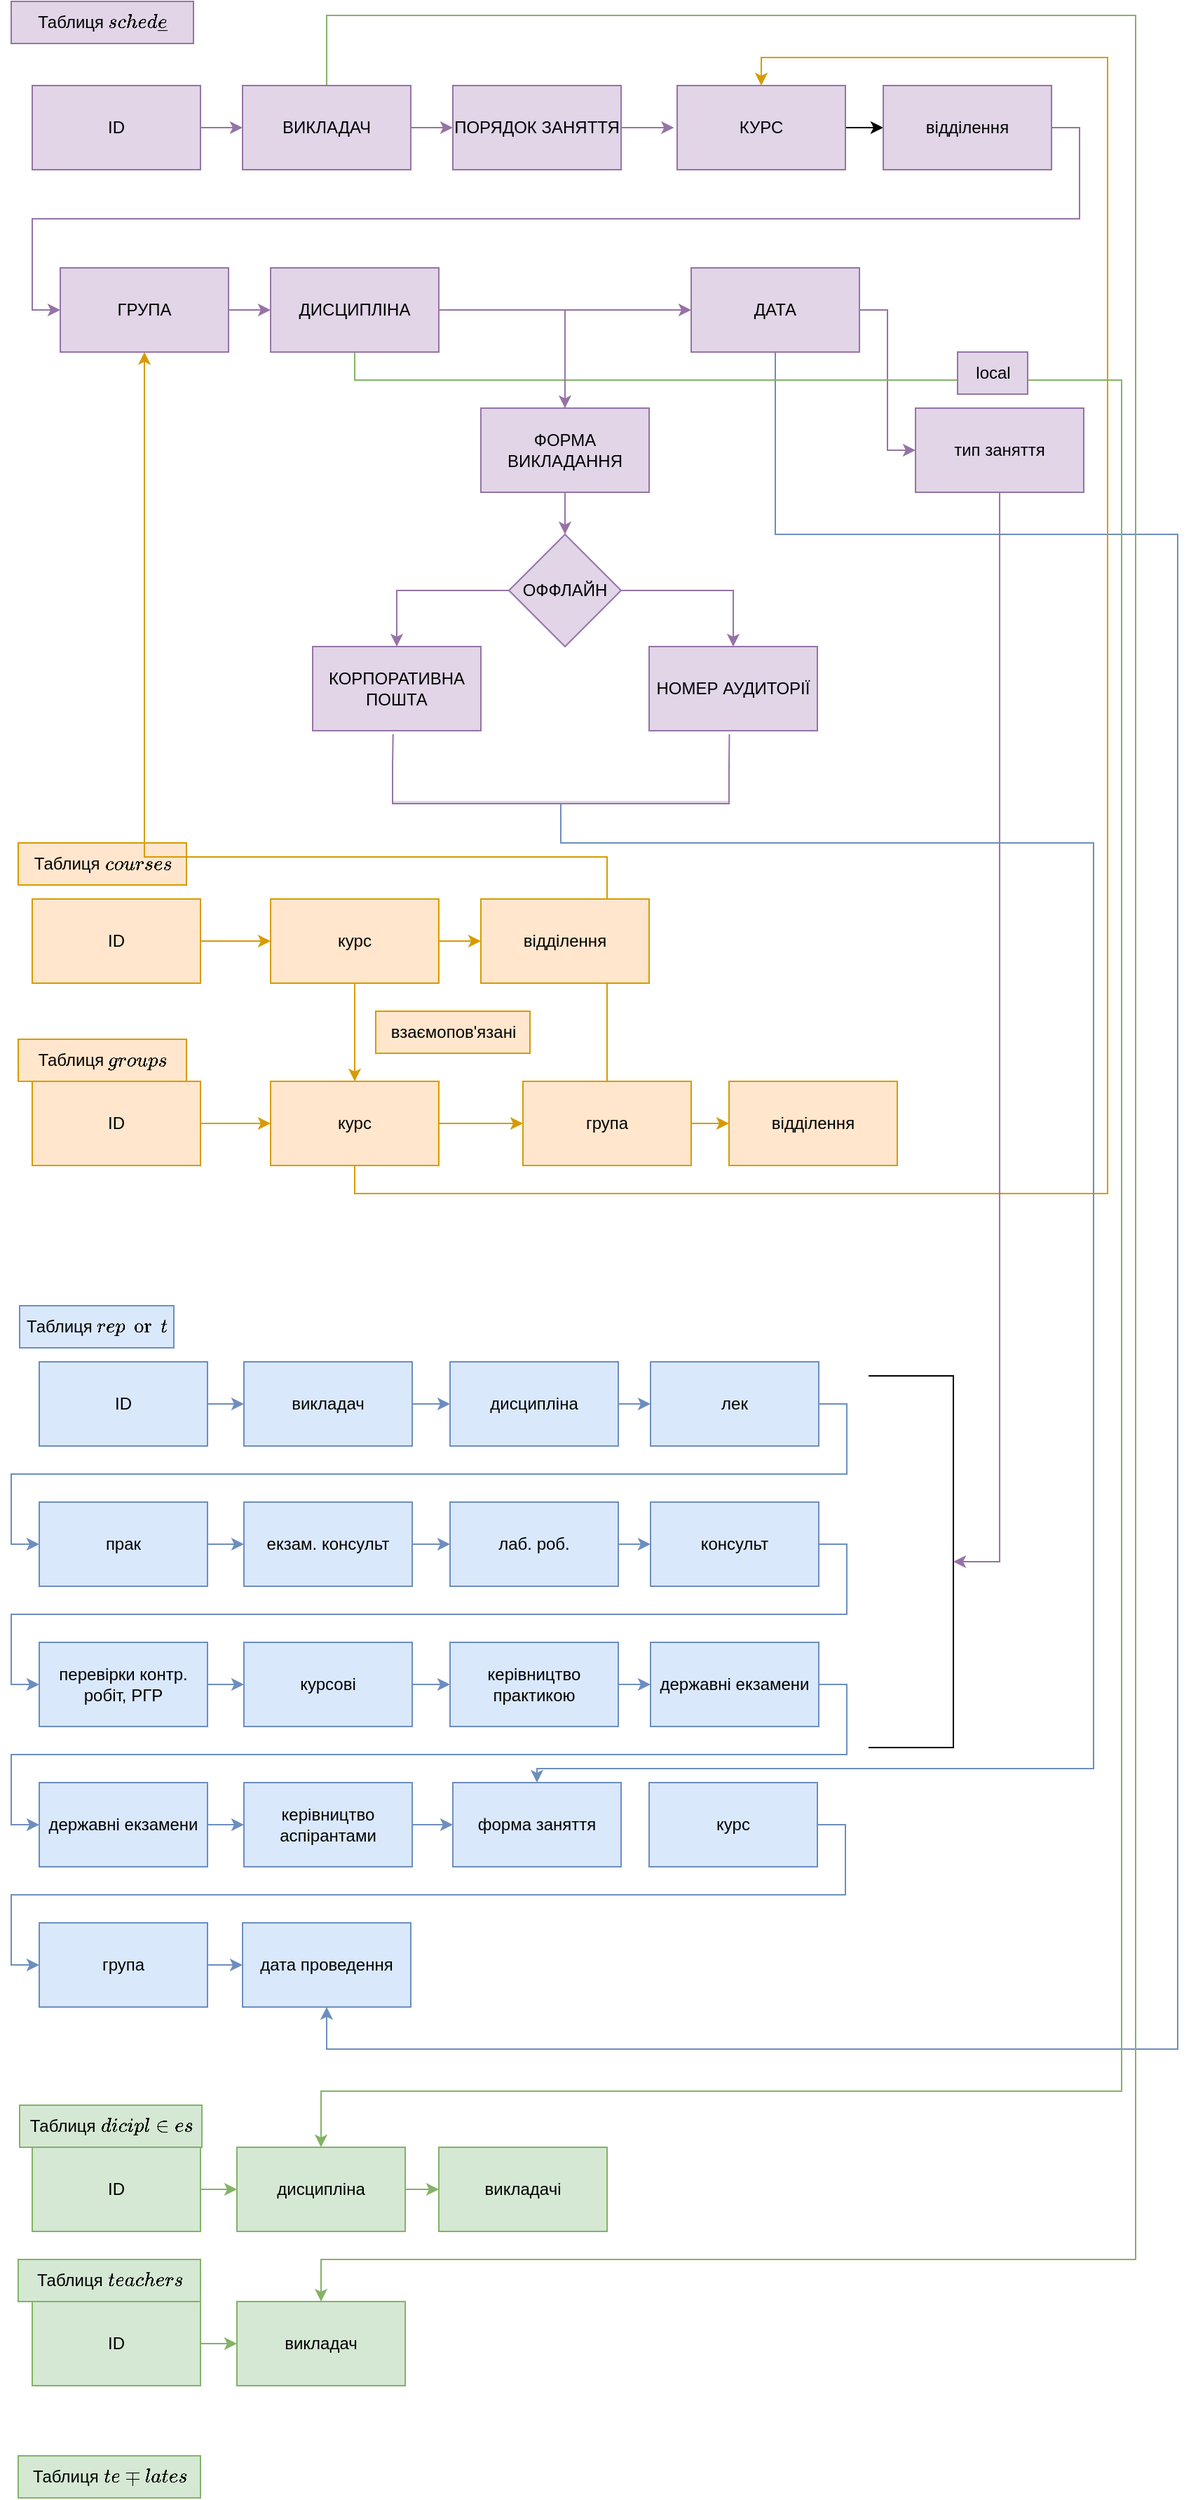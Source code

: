 <mxfile version="22.1.0" type="device">
  <diagram name="структура_розклад" id="3A3B2kRNKc6Ggxap9XpZ">
    <mxGraphModel dx="763" dy="482" grid="1" gridSize="10" guides="1" tooltips="1" connect="1" arrows="1" fold="1" page="1" pageScale="1" pageWidth="827" pageHeight="1169" math="0" shadow="0">
      <root>
        <mxCell id="0" />
        <mxCell id="1" parent="0" />
        <mxCell id="24KJPUMvWRT43rPSccUB-23" style="edgeStyle=orthogonalEdgeStyle;rounded=0;orthogonalLoop=1;jettySize=auto;html=1;exitX=1;exitY=0.5;exitDx=0;exitDy=0;entryX=0;entryY=0.5;entryDx=0;entryDy=0;fillColor=#e1d5e7;strokeColor=#9673a6;" parent="1" source="24KJPUMvWRT43rPSccUB-4" target="24KJPUMvWRT43rPSccUB-17" edge="1">
          <mxGeometry relative="1" as="geometry" />
        </mxCell>
        <mxCell id="24KJPUMvWRT43rPSccUB-4" value="ID" style="rounded=0;whiteSpace=wrap;html=1;fillColor=#e1d5e7;strokeColor=#9673a6;" parent="1" vertex="1">
          <mxGeometry x="33" y="140" width="120" height="60" as="geometry" />
        </mxCell>
        <mxCell id="24KJPUMvWRT43rPSccUB-5" value="ПОРЯДОК ЗАНЯТТЯ" style="rounded=0;whiteSpace=wrap;html=1;fillColor=#e1d5e7;strokeColor=#9673a6;" parent="1" vertex="1">
          <mxGeometry x="333" y="140" width="120" height="60" as="geometry" />
        </mxCell>
        <mxCell id="eIVhnkmzNM02rmEnO2pf-25" style="edgeStyle=orthogonalEdgeStyle;rounded=0;orthogonalLoop=1;jettySize=auto;html=1;exitX=1;exitY=0.5;exitDx=0;exitDy=0;entryX=0;entryY=0.5;entryDx=0;entryDy=0;fillColor=#e1d5e7;strokeColor=#9673a6;" parent="1" source="24KJPUMvWRT43rPSccUB-6" target="eIVhnkmzNM02rmEnO2pf-24" edge="1">
          <mxGeometry relative="1" as="geometry" />
        </mxCell>
        <mxCell id="p9GcxafJrTtJ2Han8rZu-51" style="edgeStyle=orthogonalEdgeStyle;rounded=0;orthogonalLoop=1;jettySize=auto;html=1;exitX=0.5;exitY=1;exitDx=0;exitDy=0;fillColor=#dae8fc;strokeColor=#6c8ebf;" parent="1" source="24KJPUMvWRT43rPSccUB-6" target="p9GcxafJrTtJ2Han8rZu-23" edge="1">
          <mxGeometry relative="1" as="geometry">
            <mxPoint x="280" y="1520" as="targetPoint" />
            <Array as="points">
              <mxPoint x="563" y="460" />
              <mxPoint x="850" y="460" />
              <mxPoint x="850" y="1540" />
              <mxPoint x="243" y="1540" />
            </Array>
          </mxGeometry>
        </mxCell>
        <mxCell id="24KJPUMvWRT43rPSccUB-6" value="ДАТА" style="rounded=0;whiteSpace=wrap;html=1;fillColor=#e1d5e7;strokeColor=#9673a6;" parent="1" vertex="1">
          <mxGeometry x="503" y="270" width="120" height="60" as="geometry" />
        </mxCell>
        <mxCell id="24KJPUMvWRT43rPSccUB-26" style="edgeStyle=orthogonalEdgeStyle;rounded=0;orthogonalLoop=1;jettySize=auto;html=1;exitX=1;exitY=0.5;exitDx=0;exitDy=0;entryX=0.5;entryY=0;entryDx=0;entryDy=0;fillColor=#e1d5e7;strokeColor=#9673a6;" parent="1" source="24KJPUMvWRT43rPSccUB-7" target="24KJPUMvWRT43rPSccUB-8" edge="1">
          <mxGeometry relative="1" as="geometry" />
        </mxCell>
        <mxCell id="p9GcxafJrTtJ2Han8rZu-42" style="edgeStyle=orthogonalEdgeStyle;rounded=0;orthogonalLoop=1;jettySize=auto;html=1;exitX=0.5;exitY=1;exitDx=0;exitDy=0;entryX=0.5;entryY=0;entryDx=0;entryDy=0;fillColor=#d5e8d4;strokeColor=#82b366;" parent="1" source="24KJPUMvWRT43rPSccUB-7" target="p9GcxafJrTtJ2Han8rZu-39" edge="1">
          <mxGeometry relative="1" as="geometry">
            <Array as="points">
              <mxPoint x="263" y="350" />
              <mxPoint x="810" y="350" />
              <mxPoint x="810" y="1570" />
              <mxPoint x="239" y="1570" />
            </Array>
          </mxGeometry>
        </mxCell>
        <mxCell id="24KJPUMvWRT43rPSccUB-7" value="ДИСЦИПЛІНА" style="rounded=0;whiteSpace=wrap;html=1;fillColor=#e1d5e7;strokeColor=#9673a6;" parent="1" vertex="1">
          <mxGeometry x="203" y="270" width="120" height="60" as="geometry" />
        </mxCell>
        <mxCell id="24KJPUMvWRT43rPSccUB-22" style="edgeStyle=orthogonalEdgeStyle;rounded=0;orthogonalLoop=1;jettySize=auto;html=1;exitX=0.5;exitY=1;exitDx=0;exitDy=0;entryX=0.5;entryY=0;entryDx=0;entryDy=0;fillColor=#e1d5e7;strokeColor=#9673a6;" parent="1" source="24KJPUMvWRT43rPSccUB-8" target="24KJPUMvWRT43rPSccUB-13" edge="1">
          <mxGeometry relative="1" as="geometry" />
        </mxCell>
        <mxCell id="24KJPUMvWRT43rPSccUB-28" style="edgeStyle=orthogonalEdgeStyle;rounded=0;orthogonalLoop=1;jettySize=auto;html=1;exitX=0.5;exitY=0;exitDx=0;exitDy=0;entryX=0;entryY=0.5;entryDx=0;entryDy=0;fillColor=#e1d5e7;strokeColor=#9673a6;" parent="1" source="24KJPUMvWRT43rPSccUB-8" target="24KJPUMvWRT43rPSccUB-6" edge="1">
          <mxGeometry relative="1" as="geometry" />
        </mxCell>
        <mxCell id="24KJPUMvWRT43rPSccUB-8" value="ФОРМА ВИКЛАДАННЯ" style="rounded=0;whiteSpace=wrap;html=1;fillColor=#e1d5e7;strokeColor=#9673a6;" parent="1" vertex="1">
          <mxGeometry x="353" y="370" width="120" height="60" as="geometry" />
        </mxCell>
        <mxCell id="24KJPUMvWRT43rPSccUB-20" style="edgeStyle=orthogonalEdgeStyle;rounded=0;orthogonalLoop=1;jettySize=auto;html=1;exitX=1;exitY=0.5;exitDx=0;exitDy=0;entryX=0.5;entryY=0;entryDx=0;entryDy=0;fillColor=#e1d5e7;strokeColor=#9673a6;" parent="1" source="24KJPUMvWRT43rPSccUB-13" target="24KJPUMvWRT43rPSccUB-16" edge="1">
          <mxGeometry relative="1" as="geometry" />
        </mxCell>
        <mxCell id="24KJPUMvWRT43rPSccUB-21" style="edgeStyle=orthogonalEdgeStyle;rounded=0;orthogonalLoop=1;jettySize=auto;html=1;exitX=0;exitY=0.5;exitDx=0;exitDy=0;entryX=0.5;entryY=0;entryDx=0;entryDy=0;fillColor=#e1d5e7;strokeColor=#9673a6;" parent="1" source="24KJPUMvWRT43rPSccUB-13" target="24KJPUMvWRT43rPSccUB-18" edge="1">
          <mxGeometry relative="1" as="geometry" />
        </mxCell>
        <mxCell id="24KJPUMvWRT43rPSccUB-13" value="ОФФЛАЙН" style="rhombus;whiteSpace=wrap;html=1;fillColor=#e1d5e7;strokeColor=#9673a6;" parent="1" vertex="1">
          <mxGeometry x="373" y="460" width="80" height="80" as="geometry" />
        </mxCell>
        <mxCell id="24KJPUMvWRT43rPSccUB-16" value="НОМЕР АУДИТОРІЇ" style="rounded=0;whiteSpace=wrap;html=1;fillColor=#e1d5e7;strokeColor=#9673a6;" parent="1" vertex="1">
          <mxGeometry x="473" y="540" width="120" height="60" as="geometry" />
        </mxCell>
        <mxCell id="24KJPUMvWRT43rPSccUB-24" style="edgeStyle=orthogonalEdgeStyle;rounded=0;orthogonalLoop=1;jettySize=auto;html=1;exitX=1;exitY=0.5;exitDx=0;exitDy=0;entryX=0;entryY=0.5;entryDx=0;entryDy=0;fillColor=#e1d5e7;strokeColor=#9673a6;" parent="1" source="24KJPUMvWRT43rPSccUB-17" target="24KJPUMvWRT43rPSccUB-5" edge="1">
          <mxGeometry relative="1" as="geometry" />
        </mxCell>
        <mxCell id="p9GcxafJrTtJ2Han8rZu-45" style="edgeStyle=orthogonalEdgeStyle;rounded=0;orthogonalLoop=1;jettySize=auto;html=1;exitX=0.5;exitY=0;exitDx=0;exitDy=0;entryX=0.5;entryY=0;entryDx=0;entryDy=0;fillColor=#d5e8d4;strokeColor=#82b366;" parent="1" source="24KJPUMvWRT43rPSccUB-17" target="p9GcxafJrTtJ2Han8rZu-13" edge="1">
          <mxGeometry relative="1" as="geometry">
            <Array as="points">
              <mxPoint x="243" y="90" />
              <mxPoint x="820" y="90" />
              <mxPoint x="820" y="1690" />
              <mxPoint x="239" y="1690" />
            </Array>
          </mxGeometry>
        </mxCell>
        <mxCell id="24KJPUMvWRT43rPSccUB-17" value="ВИКЛАДАЧ" style="rounded=0;whiteSpace=wrap;html=1;fillColor=#e1d5e7;strokeColor=#9673a6;" parent="1" vertex="1">
          <mxGeometry x="183" y="140" width="120" height="60" as="geometry" />
        </mxCell>
        <mxCell id="24KJPUMvWRT43rPSccUB-18" value="КОРПОРАТИВНА ПОШТА" style="rounded=0;whiteSpace=wrap;html=1;fillColor=#e1d5e7;strokeColor=#9673a6;" parent="1" vertex="1">
          <mxGeometry x="233" y="540" width="120" height="60" as="geometry" />
        </mxCell>
        <mxCell id="qZNU8De1HR3lPXI4fmUv-4" style="edgeStyle=orthogonalEdgeStyle;rounded=0;orthogonalLoop=1;jettySize=auto;html=1;exitX=1;exitY=0.5;exitDx=0;exitDy=0;entryX=0;entryY=0.5;entryDx=0;entryDy=0;" parent="1" source="80SSN4IgY4Dlr2LeUzu5-1" target="qZNU8De1HR3lPXI4fmUv-3" edge="1">
          <mxGeometry relative="1" as="geometry" />
        </mxCell>
        <mxCell id="80SSN4IgY4Dlr2LeUzu5-1" value="КУРС" style="rounded=0;whiteSpace=wrap;html=1;fillColor=#e1d5e7;strokeColor=#9673a6;" parent="1" vertex="1">
          <mxGeometry x="493" y="140" width="120" height="60" as="geometry" />
        </mxCell>
        <mxCell id="80SSN4IgY4Dlr2LeUzu5-5" style="edgeStyle=orthogonalEdgeStyle;rounded=0;orthogonalLoop=1;jettySize=auto;html=1;exitX=1;exitY=0.5;exitDx=0;exitDy=0;entryX=0;entryY=0.5;entryDx=0;entryDy=0;fillColor=#e1d5e7;strokeColor=#9673a6;" parent="1" source="80SSN4IgY4Dlr2LeUzu5-2" target="24KJPUMvWRT43rPSccUB-7" edge="1">
          <mxGeometry relative="1" as="geometry" />
        </mxCell>
        <mxCell id="80SSN4IgY4Dlr2LeUzu5-2" value="ГРУПА" style="rounded=0;whiteSpace=wrap;html=1;fillColor=#e1d5e7;strokeColor=#9673a6;" parent="1" vertex="1">
          <mxGeometry x="53" y="270" width="120" height="60" as="geometry" />
        </mxCell>
        <mxCell id="80SSN4IgY4Dlr2LeUzu5-3" style="edgeStyle=orthogonalEdgeStyle;rounded=0;orthogonalLoop=1;jettySize=auto;html=1;exitX=1;exitY=0.5;exitDx=0;exitDy=0;entryX=-0.019;entryY=0.497;entryDx=0;entryDy=0;entryPerimeter=0;fillColor=#e1d5e7;strokeColor=#9673a6;" parent="1" source="24KJPUMvWRT43rPSccUB-5" target="80SSN4IgY4Dlr2LeUzu5-1" edge="1">
          <mxGeometry relative="1" as="geometry" />
        </mxCell>
        <mxCell id="eIVhnkmzNM02rmEnO2pf-1" style="edgeStyle=orthogonalEdgeStyle;rounded=0;orthogonalLoop=1;jettySize=auto;html=1;exitX=1;exitY=0.5;exitDx=0;exitDy=0;entryX=0;entryY=0.5;entryDx=0;entryDy=0;fillColor=#ffe6cc;strokeColor=#d79b00;" parent="1" source="eIVhnkmzNM02rmEnO2pf-2" target="eIVhnkmzNM02rmEnO2pf-4" edge="1">
          <mxGeometry relative="1" as="geometry" />
        </mxCell>
        <mxCell id="eIVhnkmzNM02rmEnO2pf-2" value="ID" style="rounded=0;whiteSpace=wrap;html=1;fillColor=#ffe6cc;strokeColor=#d79b00;" parent="1" vertex="1">
          <mxGeometry x="33" y="720" width="120" height="60" as="geometry" />
        </mxCell>
        <mxCell id="eIVhnkmzNM02rmEnO2pf-3" style="edgeStyle=orthogonalEdgeStyle;rounded=0;orthogonalLoop=1;jettySize=auto;html=1;exitX=0.5;exitY=1;exitDx=0;exitDy=0;entryX=0.5;entryY=0;entryDx=0;entryDy=0;fillColor=#ffe6cc;strokeColor=#d79b00;" parent="1" source="eIVhnkmzNM02rmEnO2pf-4" target="eIVhnkmzNM02rmEnO2pf-10" edge="1">
          <mxGeometry relative="1" as="geometry" />
        </mxCell>
        <mxCell id="DmWKR32TyW02BdZ6nd7w-3" style="edgeStyle=orthogonalEdgeStyle;rounded=0;orthogonalLoop=1;jettySize=auto;html=1;exitX=1;exitY=0.5;exitDx=0;exitDy=0;entryX=0;entryY=0.5;entryDx=0;entryDy=0;fillColor=#ffe6cc;strokeColor=#d79b00;" edge="1" parent="1" source="eIVhnkmzNM02rmEnO2pf-4" target="DmWKR32TyW02BdZ6nd7w-1">
          <mxGeometry relative="1" as="geometry" />
        </mxCell>
        <mxCell id="eIVhnkmzNM02rmEnO2pf-4" value="курс" style="rounded=0;whiteSpace=wrap;html=1;fillColor=#ffe6cc;strokeColor=#d79b00;" parent="1" vertex="1">
          <mxGeometry x="203" y="720" width="120" height="60" as="geometry" />
        </mxCell>
        <mxCell id="eIVhnkmzNM02rmEnO2pf-5" value="Таблиця `courses`&lt;br&gt;" style="text;html=1;align=center;verticalAlign=middle;resizable=0;points=[];autosize=1;strokeColor=#d79b00;fillColor=#ffe6cc;" parent="1" vertex="1">
          <mxGeometry x="23" y="680" width="120" height="30" as="geometry" />
        </mxCell>
        <mxCell id="eIVhnkmzNM02rmEnO2pf-6" value="Таблиця `groups`" style="text;html=1;align=center;verticalAlign=middle;resizable=0;points=[];autosize=1;strokeColor=#d79b00;fillColor=#ffe6cc;" parent="1" vertex="1">
          <mxGeometry x="23" y="820" width="120" height="30" as="geometry" />
        </mxCell>
        <mxCell id="eIVhnkmzNM02rmEnO2pf-7" style="edgeStyle=orthogonalEdgeStyle;rounded=0;orthogonalLoop=1;jettySize=auto;html=1;exitX=1;exitY=0.5;exitDx=0;exitDy=0;entryX=0;entryY=0.5;entryDx=0;entryDy=0;fillColor=#ffe6cc;strokeColor=#d79b00;" parent="1" source="eIVhnkmzNM02rmEnO2pf-8" target="eIVhnkmzNM02rmEnO2pf-10" edge="1">
          <mxGeometry relative="1" as="geometry" />
        </mxCell>
        <mxCell id="eIVhnkmzNM02rmEnO2pf-8" value="ID" style="rounded=0;whiteSpace=wrap;html=1;fillColor=#ffe6cc;strokeColor=#d79b00;" parent="1" vertex="1">
          <mxGeometry x="33" y="850" width="120" height="60" as="geometry" />
        </mxCell>
        <mxCell id="eIVhnkmzNM02rmEnO2pf-9" style="edgeStyle=orthogonalEdgeStyle;rounded=0;orthogonalLoop=1;jettySize=auto;html=1;exitX=1;exitY=0.5;exitDx=0;exitDy=0;entryX=0;entryY=0.5;entryDx=0;entryDy=0;fillColor=#ffe6cc;strokeColor=#d79b00;" parent="1" source="eIVhnkmzNM02rmEnO2pf-10" target="eIVhnkmzNM02rmEnO2pf-12" edge="1">
          <mxGeometry relative="1" as="geometry" />
        </mxCell>
        <mxCell id="p9GcxafJrTtJ2Han8rZu-8" style="edgeStyle=orthogonalEdgeStyle;rounded=0;orthogonalLoop=1;jettySize=auto;html=1;exitX=0.5;exitY=1;exitDx=0;exitDy=0;entryX=0.5;entryY=0;entryDx=0;entryDy=0;fillColor=#ffe6cc;strokeColor=#d79b00;" parent="1" source="eIVhnkmzNM02rmEnO2pf-10" target="80SSN4IgY4Dlr2LeUzu5-1" edge="1">
          <mxGeometry relative="1" as="geometry">
            <Array as="points">
              <mxPoint x="263" y="930" />
              <mxPoint x="800" y="930" />
              <mxPoint x="800" y="120" />
              <mxPoint x="553" y="120" />
            </Array>
          </mxGeometry>
        </mxCell>
        <mxCell id="eIVhnkmzNM02rmEnO2pf-10" value="курс" style="rounded=0;whiteSpace=wrap;html=1;fillColor=#ffe6cc;strokeColor=#d79b00;" parent="1" vertex="1">
          <mxGeometry x="203" y="850" width="120" height="60" as="geometry" />
        </mxCell>
        <mxCell id="eIVhnkmzNM02rmEnO2pf-11" value="взаємопов&#39;язані" style="text;html=1;align=center;verticalAlign=middle;resizable=0;points=[];autosize=1;strokeColor=#d79b00;fillColor=#ffe6cc;" parent="1" vertex="1">
          <mxGeometry x="278" y="800" width="110" height="30" as="geometry" />
        </mxCell>
        <mxCell id="p9GcxafJrTtJ2Han8rZu-9" style="edgeStyle=orthogonalEdgeStyle;rounded=0;orthogonalLoop=1;jettySize=auto;html=1;exitX=0.5;exitY=0;exitDx=0;exitDy=0;entryX=0.5;entryY=1;entryDx=0;entryDy=0;fillColor=#ffe6cc;strokeColor=#d79b00;" parent="1" source="eIVhnkmzNM02rmEnO2pf-12" target="80SSN4IgY4Dlr2LeUzu5-2" edge="1">
          <mxGeometry relative="1" as="geometry">
            <Array as="points">
              <mxPoint x="443" y="690" />
              <mxPoint x="113" y="690" />
            </Array>
          </mxGeometry>
        </mxCell>
        <mxCell id="qZNU8De1HR3lPXI4fmUv-2" style="edgeStyle=orthogonalEdgeStyle;rounded=0;orthogonalLoop=1;jettySize=auto;html=1;exitX=1;exitY=0.5;exitDx=0;exitDy=0;entryX=0;entryY=0.5;entryDx=0;entryDy=0;fillColor=#ffe6cc;strokeColor=#d79b00;" parent="1" source="eIVhnkmzNM02rmEnO2pf-12" target="qZNU8De1HR3lPXI4fmUv-1" edge="1">
          <mxGeometry relative="1" as="geometry" />
        </mxCell>
        <mxCell id="eIVhnkmzNM02rmEnO2pf-12" value="група" style="rounded=0;whiteSpace=wrap;html=1;fillColor=#ffe6cc;strokeColor=#d79b00;" parent="1" vertex="1">
          <mxGeometry x="383" y="850" width="120" height="60" as="geometry" />
        </mxCell>
        <mxCell id="eIVhnkmzNM02rmEnO2pf-14" value="Таблиця `schedule`" style="text;html=1;align=center;verticalAlign=middle;resizable=0;points=[];autosize=1;strokeColor=#9673a6;fillColor=#e1d5e7;" parent="1" vertex="1">
          <mxGeometry x="18" y="80" width="130" height="30" as="geometry" />
        </mxCell>
        <mxCell id="eIVhnkmzNM02rmEnO2pf-19" value="Таблиця `report`" style="text;html=1;align=center;verticalAlign=middle;resizable=0;points=[];autosize=1;strokeColor=#6c8ebf;fillColor=#dae8fc;" parent="1" vertex="1">
          <mxGeometry x="24" y="1010" width="110" height="30" as="geometry" />
        </mxCell>
        <mxCell id="7EFZvJkmATtKEOvoKxQa-2" style="edgeStyle=orthogonalEdgeStyle;rounded=0;orthogonalLoop=1;jettySize=auto;html=1;exitX=1;exitY=0.5;exitDx=0;exitDy=0;entryX=0;entryY=0.5;entryDx=0;entryDy=0;fillColor=#dae8fc;strokeColor=#6c8ebf;" parent="1" source="eIVhnkmzNM02rmEnO2pf-20" target="7EFZvJkmATtKEOvoKxQa-1" edge="1">
          <mxGeometry relative="1" as="geometry" />
        </mxCell>
        <mxCell id="eIVhnkmzNM02rmEnO2pf-20" value="ID" style="rounded=0;whiteSpace=wrap;html=1;fillColor=#dae8fc;strokeColor=#6c8ebf;" parent="1" vertex="1">
          <mxGeometry x="38" y="1050" width="120" height="60" as="geometry" />
        </mxCell>
        <mxCell id="CAnNq3vHNAgFlgRrxCs9-8" style="edgeStyle=orthogonalEdgeStyle;rounded=0;orthogonalLoop=1;jettySize=auto;html=1;exitX=1;exitY=0.5;exitDx=0;exitDy=0;entryX=0;entryY=0.5;entryDx=0;entryDy=0;fillColor=#dae8fc;strokeColor=#6c8ebf;" parent="1" source="eIVhnkmzNM02rmEnO2pf-21" target="CAnNq3vHNAgFlgRrxCs9-7" edge="1">
          <mxGeometry relative="1" as="geometry" />
        </mxCell>
        <mxCell id="eIVhnkmzNM02rmEnO2pf-21" value="дисципліна" style="rounded=0;whiteSpace=wrap;html=1;fillColor=#dae8fc;strokeColor=#6c8ebf;" parent="1" vertex="1">
          <mxGeometry x="331" y="1050" width="120" height="60" as="geometry" />
        </mxCell>
        <mxCell id="p9GcxafJrTtJ2Han8rZu-54" style="edgeStyle=orthogonalEdgeStyle;rounded=0;orthogonalLoop=1;jettySize=auto;html=1;exitX=0.5;exitY=1;exitDx=0;exitDy=0;entryX=0.5;entryY=1;entryDx=0;entryDy=0;fillColor=#e1d5e7;strokeColor=#9673a6;" parent="1" source="eIVhnkmzNM02rmEnO2pf-24" target="p9GcxafJrTtJ2Han8rZu-52" edge="1">
          <mxGeometry relative="1" as="geometry" />
        </mxCell>
        <mxCell id="eIVhnkmzNM02rmEnO2pf-24" value="тип заняття" style="rounded=0;whiteSpace=wrap;html=1;fillColor=#e1d5e7;strokeColor=#9673a6;" parent="1" vertex="1">
          <mxGeometry x="663" y="370" width="120" height="60" as="geometry" />
        </mxCell>
        <mxCell id="f3TJkZyXyTvV1huRdUMr-1" value="local" style="text;html=1;align=center;verticalAlign=middle;resizable=0;points=[];autosize=1;strokeColor=#9673a6;fillColor=#e1d5e7;" parent="1" vertex="1">
          <mxGeometry x="693" y="330" width="50" height="30" as="geometry" />
        </mxCell>
        <mxCell id="7EFZvJkmATtKEOvoKxQa-3" style="edgeStyle=orthogonalEdgeStyle;rounded=0;orthogonalLoop=1;jettySize=auto;html=1;exitX=1;exitY=0.5;exitDx=0;exitDy=0;entryX=0;entryY=0.5;entryDx=0;entryDy=0;fillColor=#dae8fc;strokeColor=#6c8ebf;" parent="1" source="7EFZvJkmATtKEOvoKxQa-1" target="eIVhnkmzNM02rmEnO2pf-21" edge="1">
          <mxGeometry relative="1" as="geometry" />
        </mxCell>
        <mxCell id="7EFZvJkmATtKEOvoKxQa-1" value="викладач" style="rounded=0;whiteSpace=wrap;html=1;fillColor=#dae8fc;strokeColor=#6c8ebf;" parent="1" vertex="1">
          <mxGeometry x="184" y="1050" width="120" height="60" as="geometry" />
        </mxCell>
        <mxCell id="CAnNq3vHNAgFlgRrxCs9-10" style="edgeStyle=orthogonalEdgeStyle;rounded=0;orthogonalLoop=1;jettySize=auto;html=1;exitX=1;exitY=0.5;exitDx=0;exitDy=0;entryX=0;entryY=0.5;entryDx=0;entryDy=0;fillColor=#dae8fc;strokeColor=#6c8ebf;" parent="1" source="CAnNq3vHNAgFlgRrxCs9-7" target="CAnNq3vHNAgFlgRrxCs9-9" edge="1">
          <mxGeometry relative="1" as="geometry" />
        </mxCell>
        <mxCell id="CAnNq3vHNAgFlgRrxCs9-7" value="лек" style="rounded=0;whiteSpace=wrap;html=1;fillColor=#dae8fc;strokeColor=#6c8ebf;" parent="1" vertex="1">
          <mxGeometry x="474" y="1050" width="120" height="60" as="geometry" />
        </mxCell>
        <mxCell id="CAnNq3vHNAgFlgRrxCs9-15" style="edgeStyle=orthogonalEdgeStyle;rounded=0;orthogonalLoop=1;jettySize=auto;html=1;exitX=1;exitY=0.5;exitDx=0;exitDy=0;entryX=0;entryY=0.5;entryDx=0;entryDy=0;fillColor=#dae8fc;strokeColor=#6c8ebf;" parent="1" source="CAnNq3vHNAgFlgRrxCs9-9" target="CAnNq3vHNAgFlgRrxCs9-11" edge="1">
          <mxGeometry relative="1" as="geometry" />
        </mxCell>
        <mxCell id="CAnNq3vHNAgFlgRrxCs9-9" value="прак" style="rounded=0;whiteSpace=wrap;html=1;fillColor=#dae8fc;strokeColor=#6c8ebf;" parent="1" vertex="1">
          <mxGeometry x="38" y="1150" width="120" height="60" as="geometry" />
        </mxCell>
        <mxCell id="CAnNq3vHNAgFlgRrxCs9-16" style="edgeStyle=orthogonalEdgeStyle;rounded=0;orthogonalLoop=1;jettySize=auto;html=1;exitX=1;exitY=0.5;exitDx=0;exitDy=0;fillColor=#dae8fc;strokeColor=#6c8ebf;" parent="1" source="CAnNq3vHNAgFlgRrxCs9-11" target="CAnNq3vHNAgFlgRrxCs9-12" edge="1">
          <mxGeometry relative="1" as="geometry" />
        </mxCell>
        <mxCell id="CAnNq3vHNAgFlgRrxCs9-11" value="екзам. консульт" style="rounded=0;whiteSpace=wrap;html=1;fillColor=#dae8fc;strokeColor=#6c8ebf;" parent="1" vertex="1">
          <mxGeometry x="184" y="1150" width="120" height="60" as="geometry" />
        </mxCell>
        <mxCell id="CAnNq3vHNAgFlgRrxCs9-17" style="edgeStyle=orthogonalEdgeStyle;rounded=0;orthogonalLoop=1;jettySize=auto;html=1;exitX=1;exitY=0.5;exitDx=0;exitDy=0;entryX=0;entryY=0.5;entryDx=0;entryDy=0;fillColor=#dae8fc;strokeColor=#6c8ebf;" parent="1" source="CAnNq3vHNAgFlgRrxCs9-12" target="CAnNq3vHNAgFlgRrxCs9-13" edge="1">
          <mxGeometry relative="1" as="geometry" />
        </mxCell>
        <mxCell id="CAnNq3vHNAgFlgRrxCs9-12" value="лаб. роб." style="rounded=0;whiteSpace=wrap;html=1;fillColor=#dae8fc;strokeColor=#6c8ebf;" parent="1" vertex="1">
          <mxGeometry x="331" y="1150" width="120" height="60" as="geometry" />
        </mxCell>
        <mxCell id="p9GcxafJrTtJ2Han8rZu-3" style="edgeStyle=orthogonalEdgeStyle;rounded=0;orthogonalLoop=1;jettySize=auto;html=1;exitX=1;exitY=0.5;exitDx=0;exitDy=0;entryX=0;entryY=0.5;entryDx=0;entryDy=0;fillColor=#dae8fc;strokeColor=#6c8ebf;" parent="1" source="CAnNq3vHNAgFlgRrxCs9-13" target="p9GcxafJrTtJ2Han8rZu-1" edge="1">
          <mxGeometry relative="1" as="geometry" />
        </mxCell>
        <mxCell id="CAnNq3vHNAgFlgRrxCs9-13" value="консульт" style="rounded=0;whiteSpace=wrap;html=1;fillColor=#dae8fc;strokeColor=#6c8ebf;" parent="1" vertex="1">
          <mxGeometry x="474" y="1150" width="120" height="60" as="geometry" />
        </mxCell>
        <mxCell id="CAnNq3vHNAgFlgRrxCs9-27" style="edgeStyle=orthogonalEdgeStyle;rounded=0;orthogonalLoop=1;jettySize=auto;html=1;exitX=1;exitY=0.5;exitDx=0;exitDy=0;fillColor=#dae8fc;strokeColor=#6c8ebf;" parent="1" source="CAnNq3vHNAgFlgRrxCs9-20" target="CAnNq3vHNAgFlgRrxCs9-21" edge="1">
          <mxGeometry relative="1" as="geometry" />
        </mxCell>
        <mxCell id="CAnNq3vHNAgFlgRrxCs9-20" value="керівництво практикою" style="rounded=0;whiteSpace=wrap;html=1;fillColor=#dae8fc;strokeColor=#6c8ebf;" parent="1" vertex="1">
          <mxGeometry x="331" y="1250" width="120" height="60" as="geometry" />
        </mxCell>
        <mxCell id="CAnNq3vHNAgFlgRrxCs9-28" style="edgeStyle=orthogonalEdgeStyle;rounded=0;orthogonalLoop=1;jettySize=auto;html=1;exitX=1;exitY=0.5;exitDx=0;exitDy=0;entryX=0;entryY=0.5;entryDx=0;entryDy=0;fillColor=#dae8fc;strokeColor=#6c8ebf;" parent="1" source="CAnNq3vHNAgFlgRrxCs9-21" target="CAnNq3vHNAgFlgRrxCs9-23" edge="1">
          <mxGeometry relative="1" as="geometry" />
        </mxCell>
        <mxCell id="CAnNq3vHNAgFlgRrxCs9-21" value="державні екзамени " style="rounded=0;whiteSpace=wrap;html=1;fillColor=#dae8fc;strokeColor=#6c8ebf;" parent="1" vertex="1">
          <mxGeometry x="474" y="1250" width="120" height="60" as="geometry" />
        </mxCell>
        <mxCell id="CAnNq3vHNAgFlgRrxCs9-29" style="edgeStyle=orthogonalEdgeStyle;rounded=0;orthogonalLoop=1;jettySize=auto;html=1;exitX=1;exitY=0.5;exitDx=0;exitDy=0;entryX=0;entryY=0.5;entryDx=0;entryDy=0;fillColor=#dae8fc;strokeColor=#6c8ebf;" parent="1" source="CAnNq3vHNAgFlgRrxCs9-23" target="CAnNq3vHNAgFlgRrxCs9-24" edge="1">
          <mxGeometry relative="1" as="geometry" />
        </mxCell>
        <mxCell id="CAnNq3vHNAgFlgRrxCs9-23" value="державні екзамени " style="rounded=0;whiteSpace=wrap;html=1;fillColor=#dae8fc;strokeColor=#6c8ebf;" parent="1" vertex="1">
          <mxGeometry x="38" y="1350" width="120" height="60" as="geometry" />
        </mxCell>
        <mxCell id="p9GcxafJrTtJ2Han8rZu-19" style="edgeStyle=orthogonalEdgeStyle;rounded=0;orthogonalLoop=1;jettySize=auto;html=1;exitX=1;exitY=0.5;exitDx=0;exitDy=0;entryX=0;entryY=0.5;entryDx=0;entryDy=0;fillColor=#dae8fc;strokeColor=#6c8ebf;" parent="1" source="CAnNq3vHNAgFlgRrxCs9-24" target="p9GcxafJrTtJ2Han8rZu-18" edge="1">
          <mxGeometry relative="1" as="geometry" />
        </mxCell>
        <mxCell id="CAnNq3vHNAgFlgRrxCs9-24" value="керівництво аспірантами" style="rounded=0;whiteSpace=wrap;html=1;fillColor=#dae8fc;strokeColor=#6c8ebf;" parent="1" vertex="1">
          <mxGeometry x="184" y="1350" width="120" height="60" as="geometry" />
        </mxCell>
        <mxCell id="p9GcxafJrTtJ2Han8rZu-4" style="edgeStyle=orthogonalEdgeStyle;rounded=0;orthogonalLoop=1;jettySize=auto;html=1;exitX=1;exitY=0.5;exitDx=0;exitDy=0;entryX=0;entryY=0.5;entryDx=0;entryDy=0;fillColor=#dae8fc;strokeColor=#6c8ebf;" parent="1" source="p9GcxafJrTtJ2Han8rZu-1" target="p9GcxafJrTtJ2Han8rZu-2" edge="1">
          <mxGeometry relative="1" as="geometry" />
        </mxCell>
        <mxCell id="p9GcxafJrTtJ2Han8rZu-1" value="перевірки контр. робіт, РГР" style="rounded=0;whiteSpace=wrap;html=1;fillColor=#dae8fc;strokeColor=#6c8ebf;" parent="1" vertex="1">
          <mxGeometry x="38" y="1250" width="120" height="60" as="geometry" />
        </mxCell>
        <mxCell id="p9GcxafJrTtJ2Han8rZu-5" style="edgeStyle=orthogonalEdgeStyle;rounded=0;orthogonalLoop=1;jettySize=auto;html=1;exitX=1;exitY=0.5;exitDx=0;exitDy=0;entryX=0;entryY=0.5;entryDx=0;entryDy=0;fillColor=#dae8fc;strokeColor=#6c8ebf;" parent="1" source="p9GcxafJrTtJ2Han8rZu-2" target="CAnNq3vHNAgFlgRrxCs9-20" edge="1">
          <mxGeometry relative="1" as="geometry" />
        </mxCell>
        <mxCell id="p9GcxafJrTtJ2Han8rZu-2" value="курсові" style="rounded=0;whiteSpace=wrap;html=1;fillColor=#dae8fc;strokeColor=#6c8ebf;" parent="1" vertex="1">
          <mxGeometry x="184" y="1250" width="120" height="60" as="geometry" />
        </mxCell>
        <mxCell id="p9GcxafJrTtJ2Han8rZu-10" value="Таблиця `teachers`" style="text;html=1;align=center;verticalAlign=middle;resizable=0;points=[];autosize=1;strokeColor=#82b366;fillColor=#d5e8d4;" parent="1" vertex="1">
          <mxGeometry x="23" y="1690" width="130" height="30" as="geometry" />
        </mxCell>
        <mxCell id="p9GcxafJrTtJ2Han8rZu-11" style="edgeStyle=orthogonalEdgeStyle;rounded=0;orthogonalLoop=1;jettySize=auto;html=1;exitX=1;exitY=0.5;exitDx=0;exitDy=0;entryX=0;entryY=0.5;entryDx=0;entryDy=0;fillColor=#d5e8d4;strokeColor=#82b366;" parent="1" source="p9GcxafJrTtJ2Han8rZu-12" target="p9GcxafJrTtJ2Han8rZu-13" edge="1">
          <mxGeometry relative="1" as="geometry" />
        </mxCell>
        <mxCell id="p9GcxafJrTtJ2Han8rZu-12" value="ID" style="rounded=0;whiteSpace=wrap;html=1;fillColor=#d5e8d4;strokeColor=#82b366;" parent="1" vertex="1">
          <mxGeometry x="33" y="1720" width="120" height="60" as="geometry" />
        </mxCell>
        <mxCell id="p9GcxafJrTtJ2Han8rZu-13" value="викладач" style="rounded=0;whiteSpace=wrap;html=1;fillColor=#d5e8d4;strokeColor=#82b366;" parent="1" vertex="1">
          <mxGeometry x="179" y="1720" width="120" height="60" as="geometry" />
        </mxCell>
        <mxCell id="p9GcxafJrTtJ2Han8rZu-18" value="форма заняття" style="rounded=0;whiteSpace=wrap;html=1;fillColor=#dae8fc;strokeColor=#6c8ebf;" parent="1" vertex="1">
          <mxGeometry x="333" y="1350" width="120" height="60" as="geometry" />
        </mxCell>
        <mxCell id="p9GcxafJrTtJ2Han8rZu-26" style="edgeStyle=orthogonalEdgeStyle;rounded=0;orthogonalLoop=1;jettySize=auto;html=1;exitX=1;exitY=0.5;exitDx=0;exitDy=0;entryX=0;entryY=0.5;entryDx=0;entryDy=0;fillColor=#dae8fc;strokeColor=#6c8ebf;" parent="1" source="p9GcxafJrTtJ2Han8rZu-20" target="p9GcxafJrTtJ2Han8rZu-21" edge="1">
          <mxGeometry relative="1" as="geometry" />
        </mxCell>
        <mxCell id="p9GcxafJrTtJ2Han8rZu-20" value="курс" style="rounded=0;whiteSpace=wrap;html=1;fillColor=#dae8fc;strokeColor=#6c8ebf;" parent="1" vertex="1">
          <mxGeometry x="473" y="1350" width="120" height="60" as="geometry" />
        </mxCell>
        <mxCell id="p9GcxafJrTtJ2Han8rZu-25" style="edgeStyle=orthogonalEdgeStyle;rounded=0;orthogonalLoop=1;jettySize=auto;html=1;exitX=1;exitY=0.5;exitDx=0;exitDy=0;entryX=0;entryY=0.5;entryDx=0;entryDy=0;fillColor=#dae8fc;strokeColor=#6c8ebf;" parent="1" source="p9GcxafJrTtJ2Han8rZu-21" target="p9GcxafJrTtJ2Han8rZu-23" edge="1">
          <mxGeometry relative="1" as="geometry" />
        </mxCell>
        <mxCell id="p9GcxafJrTtJ2Han8rZu-21" value="група" style="rounded=0;whiteSpace=wrap;html=1;fillColor=#dae8fc;strokeColor=#6c8ebf;" parent="1" vertex="1">
          <mxGeometry x="38" y="1450" width="120" height="60" as="geometry" />
        </mxCell>
        <mxCell id="p9GcxafJrTtJ2Han8rZu-23" value="дата проведення" style="rounded=0;whiteSpace=wrap;html=1;fillColor=#dae8fc;strokeColor=#6c8ebf;" parent="1" vertex="1">
          <mxGeometry x="183" y="1450" width="120" height="60" as="geometry" />
        </mxCell>
        <mxCell id="p9GcxafJrTtJ2Han8rZu-36" value="Таблиця `diciplines`" style="text;html=1;align=center;verticalAlign=middle;resizable=0;points=[];autosize=1;strokeColor=#82b366;fillColor=#d5e8d4;" parent="1" vertex="1">
          <mxGeometry x="24" y="1580" width="130" height="30" as="geometry" />
        </mxCell>
        <mxCell id="p9GcxafJrTtJ2Han8rZu-37" style="edgeStyle=orthogonalEdgeStyle;rounded=0;orthogonalLoop=1;jettySize=auto;html=1;exitX=1;exitY=0.5;exitDx=0;exitDy=0;entryX=0;entryY=0.5;entryDx=0;entryDy=0;fillColor=#d5e8d4;strokeColor=#82b366;" parent="1" source="p9GcxafJrTtJ2Han8rZu-38" target="p9GcxafJrTtJ2Han8rZu-39" edge="1">
          <mxGeometry relative="1" as="geometry" />
        </mxCell>
        <mxCell id="p9GcxafJrTtJ2Han8rZu-38" value="ID" style="rounded=0;whiteSpace=wrap;html=1;fillColor=#d5e8d4;strokeColor=#82b366;" parent="1" vertex="1">
          <mxGeometry x="33" y="1610" width="120" height="60" as="geometry" />
        </mxCell>
        <mxCell id="DmWKR32TyW02BdZ6nd7w-17" style="edgeStyle=orthogonalEdgeStyle;rounded=0;orthogonalLoop=1;jettySize=auto;html=1;exitX=1;exitY=0.5;exitDx=0;exitDy=0;entryX=0;entryY=0.5;entryDx=0;entryDy=0;fillColor=#d5e8d4;strokeColor=#82b366;" edge="1" parent="1" source="p9GcxafJrTtJ2Han8rZu-39" target="DmWKR32TyW02BdZ6nd7w-16">
          <mxGeometry relative="1" as="geometry" />
        </mxCell>
        <mxCell id="p9GcxafJrTtJ2Han8rZu-39" value="дисципліна" style="rounded=0;whiteSpace=wrap;html=1;fillColor=#d5e8d4;strokeColor=#82b366;" parent="1" vertex="1">
          <mxGeometry x="179" y="1610" width="120" height="60" as="geometry" />
        </mxCell>
        <mxCell id="p9GcxafJrTtJ2Han8rZu-49" style="edgeStyle=orthogonalEdgeStyle;rounded=0;orthogonalLoop=1;jettySize=auto;html=1;exitX=0.5;exitY=1;exitDx=0;exitDy=0;entryX=0.5;entryY=0;entryDx=0;entryDy=0;fillColor=#dae8fc;strokeColor=#6c8ebf;" parent="1" source="p9GcxafJrTtJ2Han8rZu-46" target="p9GcxafJrTtJ2Han8rZu-18" edge="1">
          <mxGeometry relative="1" as="geometry">
            <Array as="points">
              <mxPoint x="410" y="680" />
              <mxPoint x="790" y="680" />
              <mxPoint x="790" y="1340" />
              <mxPoint x="393" y="1340" />
            </Array>
          </mxGeometry>
        </mxCell>
        <mxCell id="p9GcxafJrTtJ2Han8rZu-46" value="" style="shape=partialRectangle;whiteSpace=wrap;html=1;bottom=1;right=1;left=1;top=0;fillColor=#e1d5e7;routingCenterX=-0.5;strokeColor=#9673a6;" parent="1" vertex="1">
          <mxGeometry x="290" y="650" width="240" height="2" as="geometry" />
        </mxCell>
        <mxCell id="p9GcxafJrTtJ2Han8rZu-47" style="edgeStyle=orthogonalEdgeStyle;rounded=0;orthogonalLoop=1;jettySize=auto;html=1;exitX=1;exitY=0;exitDx=0;exitDy=0;entryX=0.477;entryY=1.041;entryDx=0;entryDy=0;entryPerimeter=0;endArrow=none;endFill=0;fillColor=#e1d5e7;strokeColor=#9673a6;" parent="1" source="p9GcxafJrTtJ2Han8rZu-46" target="24KJPUMvWRT43rPSccUB-16" edge="1">
          <mxGeometry relative="1" as="geometry" />
        </mxCell>
        <mxCell id="p9GcxafJrTtJ2Han8rZu-48" style="edgeStyle=orthogonalEdgeStyle;rounded=0;orthogonalLoop=1;jettySize=auto;html=1;exitX=0;exitY=0;exitDx=0;exitDy=0;entryX=0.478;entryY=1.041;entryDx=0;entryDy=0;entryPerimeter=0;endArrow=none;endFill=0;fillColor=#e1d5e7;strokeColor=#9673a6;" parent="1" source="p9GcxafJrTtJ2Han8rZu-46" target="24KJPUMvWRT43rPSccUB-18" edge="1">
          <mxGeometry relative="1" as="geometry" />
        </mxCell>
        <mxCell id="p9GcxafJrTtJ2Han8rZu-52" value="" style="shape=partialRectangle;whiteSpace=wrap;html=1;bottom=1;right=1;left=1;top=0;fillColor=none;routingCenterX=-0.5;rotation=-90;" parent="1" vertex="1">
          <mxGeometry x="527.5" y="1162.5" width="265" height="60" as="geometry" />
        </mxCell>
        <mxCell id="qZNU8De1HR3lPXI4fmUv-1" value="відділення" style="rounded=0;whiteSpace=wrap;html=1;fillColor=#ffe6cc;strokeColor=#d79b00;" parent="1" vertex="1">
          <mxGeometry x="530" y="850" width="120" height="60" as="geometry" />
        </mxCell>
        <mxCell id="qZNU8De1HR3lPXI4fmUv-5" style="edgeStyle=orthogonalEdgeStyle;rounded=0;orthogonalLoop=1;jettySize=auto;html=1;exitX=1;exitY=0.5;exitDx=0;exitDy=0;entryX=0;entryY=0.5;entryDx=0;entryDy=0;fillColor=#e1d5e7;strokeColor=#9673a6;" parent="1" source="qZNU8De1HR3lPXI4fmUv-3" target="80SSN4IgY4Dlr2LeUzu5-2" edge="1">
          <mxGeometry relative="1" as="geometry" />
        </mxCell>
        <mxCell id="qZNU8De1HR3lPXI4fmUv-3" value="відділення" style="rounded=0;whiteSpace=wrap;html=1;fillColor=#e1d5e7;strokeColor=#9673a6;" parent="1" vertex="1">
          <mxGeometry x="640" y="140" width="120" height="60" as="geometry" />
        </mxCell>
        <mxCell id="DmWKR32TyW02BdZ6nd7w-1" value="відділення" style="rounded=0;whiteSpace=wrap;html=1;fillColor=#ffe6cc;strokeColor=#d79b00;" vertex="1" parent="1">
          <mxGeometry x="353" y="720" width="120" height="60" as="geometry" />
        </mxCell>
        <mxCell id="DmWKR32TyW02BdZ6nd7w-4" value="Таблиця `templates`" style="text;html=1;align=center;verticalAlign=middle;resizable=0;points=[];autosize=1;strokeColor=#82b366;fillColor=#d5e8d4;" vertex="1" parent="1">
          <mxGeometry x="23" y="1830" width="130" height="30" as="geometry" />
        </mxCell>
        <mxCell id="DmWKR32TyW02BdZ6nd7w-16" value="викладачі" style="rounded=0;whiteSpace=wrap;html=1;fillColor=#d5e8d4;strokeColor=#82b366;" vertex="1" parent="1">
          <mxGeometry x="323" y="1610" width="120" height="60" as="geometry" />
        </mxCell>
      </root>
    </mxGraphModel>
  </diagram>
</mxfile>
